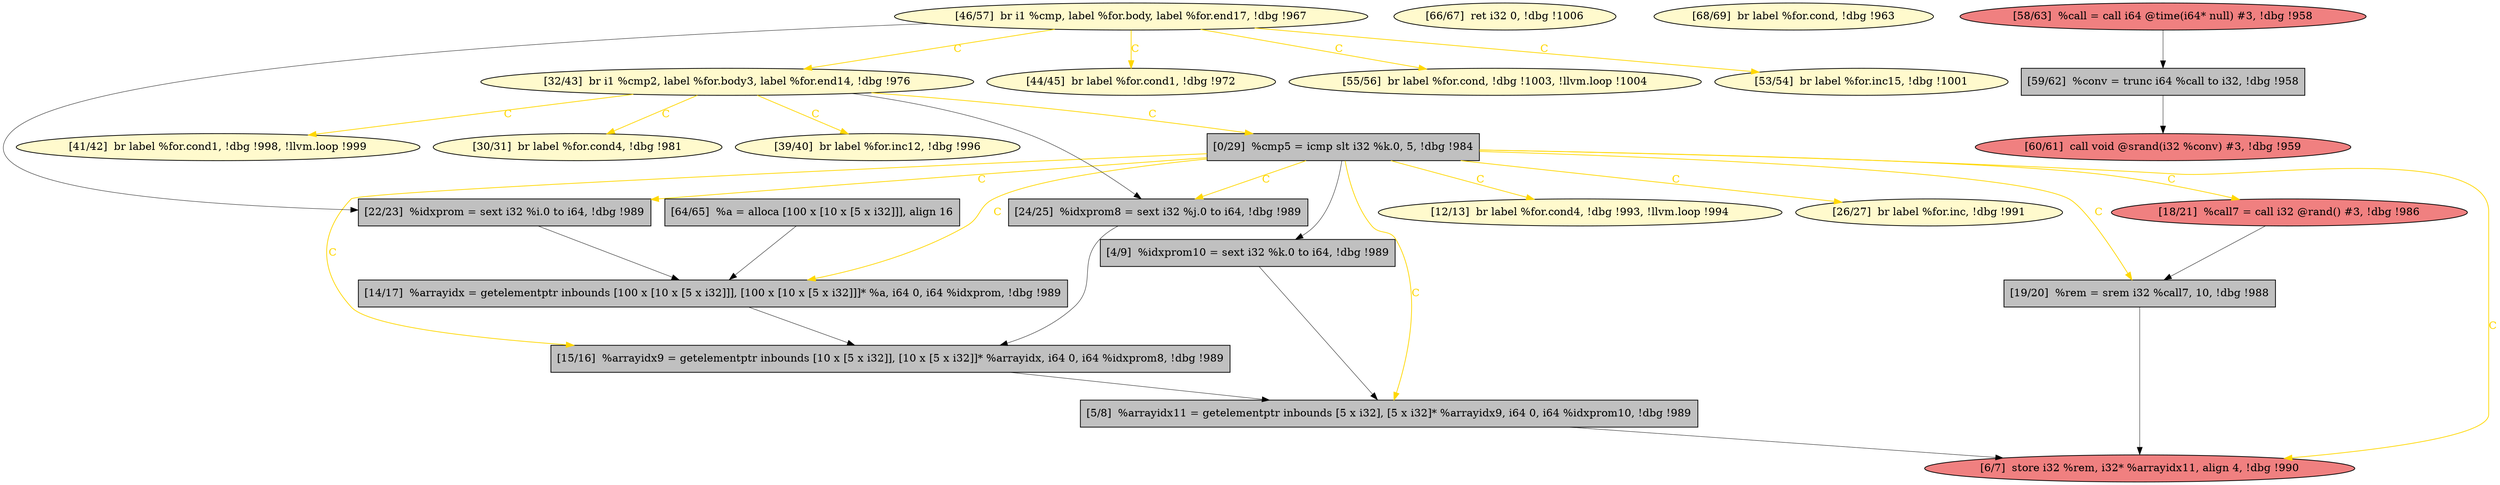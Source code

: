 
digraph G {


node110 [fillcolor=grey,label="[0/29]  %cmp5 = icmp slt i32 %k.0, 5, !dbg !984",shape=rectangle,style=filled ]
node109 [fillcolor=lemonchiffon,label="[66/67]  ret i32 0, !dbg !1006",shape=ellipse,style=filled ]
node108 [fillcolor=lemonchiffon,label="[41/42]  br label %for.cond1, !dbg !998, !llvm.loop !999",shape=ellipse,style=filled ]
node107 [fillcolor=grey,label="[19/20]  %rem = srem i32 %call7, 10, !dbg !988",shape=rectangle,style=filled ]
node106 [fillcolor=grey,label="[64/65]  %a = alloca [100 x [10 x [5 x i32]]], align 16",shape=rectangle,style=filled ]
node102 [fillcolor=lemonchiffon,label="[68/69]  br label %for.cond, !dbg !963",shape=ellipse,style=filled ]
node90 [fillcolor=lemonchiffon,label="[44/45]  br label %for.cond1, !dbg !972",shape=ellipse,style=filled ]
node88 [fillcolor=lemonchiffon,label="[30/31]  br label %for.cond4, !dbg !981",shape=ellipse,style=filled ]
node94 [fillcolor=grey,label="[4/9]  %idxprom10 = sext i32 %k.0 to i64, !dbg !989",shape=rectangle,style=filled ]
node105 [fillcolor=lightcoral,label="[58/63]  %call = call i64 @time(i64* null) #3, !dbg !958",shape=ellipse,style=filled ]
node87 [fillcolor=grey,label="[5/8]  %arrayidx11 = getelementptr inbounds [5 x i32], [5 x i32]* %arrayidx9, i64 0, i64 %idxprom10, !dbg !989",shape=rectangle,style=filled ]
node104 [fillcolor=grey,label="[14/17]  %arrayidx = getelementptr inbounds [100 x [10 x [5 x i32]]], [100 x [10 x [5 x i32]]]* %a, i64 0, i64 %idxprom, !dbg !989",shape=rectangle,style=filled ]
node92 [fillcolor=lemonchiffon,label="[46/57]  br i1 %cmp, label %for.body, label %for.end17, !dbg !967",shape=ellipse,style=filled ]
node85 [fillcolor=lemonchiffon,label="[39/40]  br label %for.inc12, !dbg !996",shape=ellipse,style=filled ]
node86 [fillcolor=lightcoral,label="[18/21]  %call7 = call i32 @rand() #3, !dbg !986",shape=ellipse,style=filled ]
node91 [fillcolor=lemonchiffon,label="[55/56]  br label %for.cond, !dbg !1003, !llvm.loop !1004",shape=ellipse,style=filled ]
node93 [fillcolor=lemonchiffon,label="[12/13]  br label %for.cond4, !dbg !993, !llvm.loop !994",shape=ellipse,style=filled ]
node101 [fillcolor=grey,label="[15/16]  %arrayidx9 = getelementptr inbounds [10 x [5 x i32]], [10 x [5 x i32]]* %arrayidx, i64 0, i64 %idxprom8, !dbg !989",shape=rectangle,style=filled ]
node95 [fillcolor=lemonchiffon,label="[53/54]  br label %for.inc15, !dbg !1001",shape=ellipse,style=filled ]
node98 [fillcolor=grey,label="[24/25]  %idxprom8 = sext i32 %j.0 to i64, !dbg !989",shape=rectangle,style=filled ]
node89 [fillcolor=lemonchiffon,label="[32/43]  br i1 %cmp2, label %for.body3, label %for.end14, !dbg !976",shape=ellipse,style=filled ]
node99 [fillcolor=lightcoral,label="[6/7]  store i32 %rem, i32* %arrayidx11, align 4, !dbg !990",shape=ellipse,style=filled ]
node100 [fillcolor=grey,label="[59/62]  %conv = trunc i64 %call to i32, !dbg !958",shape=rectangle,style=filled ]
node96 [fillcolor=lightcoral,label="[60/61]  call void @srand(i32 %conv) #3, !dbg !959",shape=ellipse,style=filled ]
node103 [fillcolor=lemonchiffon,label="[26/27]  br label %for.inc, !dbg !991",shape=ellipse,style=filled ]
node97 [fillcolor=grey,label="[22/23]  %idxprom = sext i32 %i.0 to i64, !dbg !989",shape=rectangle,style=filled ]

node110->node94 [style=solid,color=black,label="",penwidth=0.5,fontcolor=black ]
node110->node107 [style=solid,color=gold,label="C",penwidth=1.0,fontcolor=gold ]
node97->node104 [style=solid,color=black,label="",penwidth=0.5,fontcolor=black ]
node110->node87 [style=solid,color=gold,label="C",penwidth=1.0,fontcolor=gold ]
node110->node103 [style=solid,color=gold,label="C",penwidth=1.0,fontcolor=gold ]
node105->node100 [style=solid,color=black,label="",penwidth=0.5,fontcolor=black ]
node89->node110 [style=solid,color=gold,label="C",penwidth=1.0,fontcolor=gold ]
node110->node101 [style=solid,color=gold,label="C",penwidth=1.0,fontcolor=gold ]
node92->node95 [style=solid,color=gold,label="C",penwidth=1.0,fontcolor=gold ]
node110->node98 [style=solid,color=gold,label="C",penwidth=1.0,fontcolor=gold ]
node92->node89 [style=solid,color=gold,label="C",penwidth=1.0,fontcolor=gold ]
node89->node98 [style=solid,color=black,label="",penwidth=0.5,fontcolor=black ]
node94->node87 [style=solid,color=black,label="",penwidth=0.5,fontcolor=black ]
node107->node99 [style=solid,color=black,label="",penwidth=0.5,fontcolor=black ]
node92->node90 [style=solid,color=gold,label="C",penwidth=1.0,fontcolor=gold ]
node89->node88 [style=solid,color=gold,label="C",penwidth=1.0,fontcolor=gold ]
node89->node108 [style=solid,color=gold,label="C",penwidth=1.0,fontcolor=gold ]
node92->node91 [style=solid,color=gold,label="C",penwidth=1.0,fontcolor=gold ]
node92->node97 [style=solid,color=black,label="",penwidth=0.5,fontcolor=black ]
node87->node99 [style=solid,color=black,label="",penwidth=0.5,fontcolor=black ]
node110->node97 [style=solid,color=gold,label="C",penwidth=1.0,fontcolor=gold ]
node100->node96 [style=solid,color=black,label="",penwidth=0.5,fontcolor=black ]
node104->node101 [style=solid,color=black,label="",penwidth=0.5,fontcolor=black ]
node110->node86 [style=solid,color=gold,label="C",penwidth=1.0,fontcolor=gold ]
node110->node104 [style=solid,color=gold,label="C",penwidth=1.0,fontcolor=gold ]
node89->node85 [style=solid,color=gold,label="C",penwidth=1.0,fontcolor=gold ]
node106->node104 [style=solid,color=black,label="",penwidth=0.5,fontcolor=black ]
node110->node99 [style=solid,color=gold,label="C",penwidth=1.0,fontcolor=gold ]
node98->node101 [style=solid,color=black,label="",penwidth=0.5,fontcolor=black ]
node110->node93 [style=solid,color=gold,label="C",penwidth=1.0,fontcolor=gold ]
node86->node107 [style=solid,color=black,label="",penwidth=0.5,fontcolor=black ]
node101->node87 [style=solid,color=black,label="",penwidth=0.5,fontcolor=black ]


}
